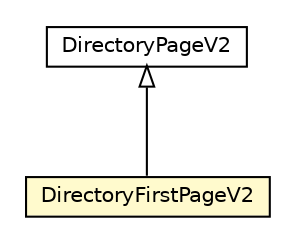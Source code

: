 #!/usr/local/bin/dot
#
# Class diagram 
# Generated by UMLGraph version R5_6-24-gf6e263 (http://www.umlgraph.org/)
#

digraph G {
	edge [fontname="Helvetica",fontsize=10,labelfontname="Helvetica",labelfontsize=10];
	node [fontname="Helvetica",fontsize=10,shape=plaintext];
	nodesep=0.25;
	ranksep=0.5;
	// com.orientechnologies.orient.core.storage.index.hashindex.local.v2.DirectoryPageV2
	c1075289 [label=<<table title="com.orientechnologies.orient.core.storage.index.hashindex.local.v2.DirectoryPageV2" border="0" cellborder="1" cellspacing="0" cellpadding="2" port="p" href="./DirectoryPageV2.html">
		<tr><td><table border="0" cellspacing="0" cellpadding="1">
<tr><td align="center" balign="center"> DirectoryPageV2 </td></tr>
		</table></td></tr>
		</table>>, URL="./DirectoryPageV2.html", fontname="Helvetica", fontcolor="black", fontsize=10.0];
	// com.orientechnologies.orient.core.storage.index.hashindex.local.v2.DirectoryFirstPageV2
	c1075293 [label=<<table title="com.orientechnologies.orient.core.storage.index.hashindex.local.v2.DirectoryFirstPageV2" border="0" cellborder="1" cellspacing="0" cellpadding="2" port="p" bgcolor="lemonChiffon" href="./DirectoryFirstPageV2.html">
		<tr><td><table border="0" cellspacing="0" cellpadding="1">
<tr><td align="center" balign="center"> DirectoryFirstPageV2 </td></tr>
		</table></td></tr>
		</table>>, URL="./DirectoryFirstPageV2.html", fontname="Helvetica", fontcolor="black", fontsize=10.0];
	//com.orientechnologies.orient.core.storage.index.hashindex.local.v2.DirectoryFirstPageV2 extends com.orientechnologies.orient.core.storage.index.hashindex.local.v2.DirectoryPageV2
	c1075289:p -> c1075293:p [dir=back,arrowtail=empty];
}

